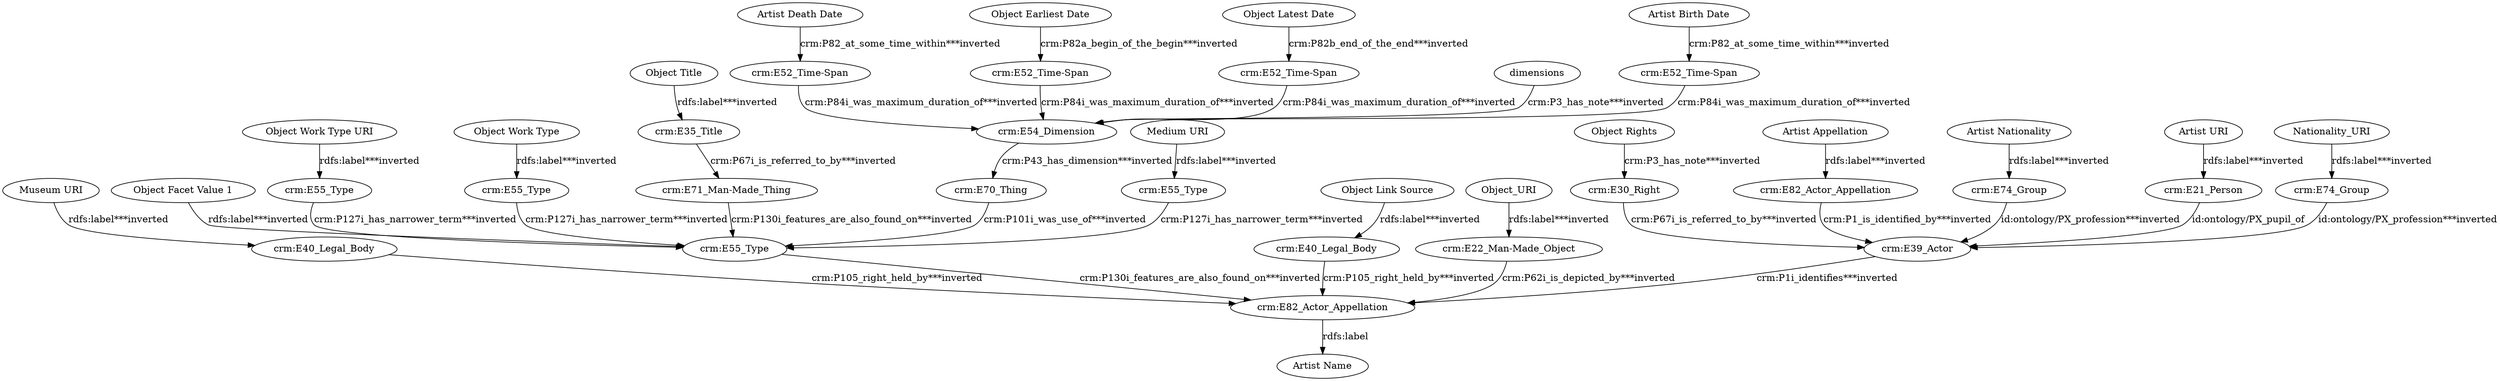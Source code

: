 digraph {
  "Artist Appellation" [type=attribute_name,label="Artist Appellation"]
  "crm:E82_Actor_Appellation1" [type=class_uri,label="crm:E82_Actor_Appellation"]
  "Artist Birth Date" [type=attribute_name,label="Artist Birth Date"]
  "crm:E52_Time-Span1" [type=class_uri,label="crm:E52_Time-Span"]
  "Artist Death Date" [type=attribute_name,label="Artist Death Date"]
  "crm:E52_Time-Span2" [type=class_uri,label="crm:E52_Time-Span"]
  "Artist Nationality" [type=attribute_name,label="Artist Nationality"]
  "crm:E74_Group2" [type=class_uri,label="crm:E74_Group"]
  "Artist URI" [type=attribute_name,label="Artist URI"]
  "crm:E21_Person1" [type=class_uri,label="crm:E21_Person"]
  "Medium URI" [type=attribute_name,label="Medium URI"]
  "crm:E55_Type3" [type=class_uri,label="crm:E55_Type"]
  "Museum URI" [type=attribute_name,label="Museum URI"]
  "crm:E40_Legal_Body1" [type=class_uri,label="crm:E40_Legal_Body"]
  Nationality_URI [type=attribute_name,label=Nationality_URI]
  "crm:E74_Group1" [type=class_uri,label="crm:E74_Group"]
  "Object Earliest Date" [type=attribute_name,label="Object Earliest Date"]
  "crm:E52_Time-Span3" [type=class_uri,label="crm:E52_Time-Span"]
  "Object Facet Value 1" [type=attribute_name,label="Object Facet Value 1"]
  "crm:E55_Type4" [type=class_uri,label="crm:E55_Type"]
  "Object Latest Date" [type=attribute_name,label="Object Latest Date"]
  "crm:E52_Time-Span4" [type=class_uri,label="crm:E52_Time-Span"]
  "Object Link Source" [type=attribute_name,label="Object Link Source"]
  "crm:E40_Legal_Body2" [type=class_uri,label="crm:E40_Legal_Body"]
  "Object Rights" [type=attribute_name,label="Object Rights"]
  "crm:E30_Right1" [type=class_uri,label="crm:E30_Right"]
  "Object Title" [type=attribute_name,label="Object Title"]
  "crm:E35_Title1" [type=class_uri,label="crm:E35_Title"]
  "Object Work Type URI" [type=attribute_name,label="Object Work Type URI"]
  "crm:E55_Type1" [type=class_uri,label="crm:E55_Type"]
  "Object Work Type" [type=attribute_name,label="Object Work Type"]
  "crm:E55_Type2" [type=class_uri,label="crm:E55_Type"]
  Object_URI [type=attribute_name,label=Object_URI]
  "crm:E22_Man-Made_Object1" [type=class_uri,label="crm:E22_Man-Made_Object"]
  "crm:E39_Actor" [type=class_uri,label="crm:E39_Actor"]
  "crm:E82_Actor_Appellation2" [type=class_uri,label="crm:E82_Actor_Appellation"]
  "crm:E71_Man-Made_Thing" [type=class_uri,label="crm:E71_Man-Made_Thing"]
  "crm:E54_Dimension1" [type=class_uri,label="crm:E54_Dimension"]
  "crm:E70_Thing" [type=class_uri,label="crm:E70_Thing"]
  "Artist Name" [type=attribute_name,label="Artist Name"]
  dimensions [type=attribute_name,label=dimensions]
  "Artist Appellation" -> "crm:E82_Actor_Appellation1" [type=st_property_uri,label="rdfs:label***inverted"]
  "Artist Birth Date" -> "crm:E52_Time-Span1" [type=st_property_uri,label="crm:P82_at_some_time_within***inverted"]
  "Artist Death Date" -> "crm:E52_Time-Span2" [type=st_property_uri,label="crm:P82_at_some_time_within***inverted"]
  "Artist Nationality" -> "crm:E74_Group2" [type=st_property_uri,label="rdfs:label***inverted"]
  "Artist URI" -> "crm:E21_Person1" [type=st_property_uri,label="rdfs:label***inverted"]
  "Medium URI" -> "crm:E55_Type3" [type=st_property_uri,label="rdfs:label***inverted"]
  "Museum URI" -> "crm:E40_Legal_Body1" [type=st_property_uri,label="rdfs:label***inverted"]
  Nationality_URI -> "crm:E74_Group1" [type=st_property_uri,label="rdfs:label***inverted"]
  "Object Earliest Date" -> "crm:E52_Time-Span3" [type=st_property_uri,label="crm:P82a_begin_of_the_begin***inverted"]
  "Object Facet Value 1" -> "crm:E55_Type4" [type=st_property_uri,label="rdfs:label***inverted"]
  "Object Latest Date" -> "crm:E52_Time-Span4" [type=st_property_uri,label="crm:P82b_end_of_the_end***inverted"]
  "Object Link Source" -> "crm:E40_Legal_Body2" [type=st_property_uri,label="rdfs:label***inverted"]
  "Object Rights" -> "crm:E30_Right1" [type=st_property_uri,label="crm:P3_has_note***inverted"]
  "Object Title" -> "crm:E35_Title1" [type=st_property_uri,label="rdfs:label***inverted"]
  "Object Work Type URI" -> "crm:E55_Type1" [type=st_property_uri,label="rdfs:label***inverted"]
  "Object Work Type" -> "crm:E55_Type2" [type=st_property_uri,label="rdfs:label***inverted"]
  Object_URI -> "crm:E22_Man-Made_Object1" [type=st_property_uri,label="rdfs:label***inverted"]
  "crm:E21_Person1" -> "crm:E39_Actor" [label="id:ontology/PX_pupil_of",type=direct_property_uri]
  "crm:E22_Man-Made_Object1" -> "crm:E82_Actor_Appellation2" [type=inherited,label="crm:P62i_is_depicted_by***inverted"]
  "crm:E30_Right1" -> "crm:E39_Actor" [type=inherited,label="crm:P67i_is_referred_to_by***inverted"]
  "crm:E35_Title1" -> "crm:E71_Man-Made_Thing" [type=inherited,label="crm:P67i_is_referred_to_by***inverted"]
  "crm:E39_Actor" -> "crm:E82_Actor_Appellation2" [type=inherited,label="crm:P1i_identifies***inverted"]
  "crm:E40_Legal_Body1" -> "crm:E82_Actor_Appellation2" [type=inherited,label="crm:P105_right_held_by***inverted"]
  "crm:E40_Legal_Body2" -> "crm:E82_Actor_Appellation2" [type=inherited,label="crm:P105_right_held_by***inverted"]
  "crm:E52_Time-Span1" -> "crm:E54_Dimension1" [type=direct_property_uri,label="crm:P84i_was_maximum_duration_of***inverted"]
  "crm:E52_Time-Span2" -> "crm:E54_Dimension1" [type=direct_property_uri,label="crm:P84i_was_maximum_duration_of***inverted"]
  "crm:E52_Time-Span3" -> "crm:E54_Dimension1" [type=direct_property_uri,label="crm:P84i_was_maximum_duration_of***inverted"]
  "crm:E52_Time-Span4" -> "crm:E54_Dimension1" [type=direct_property_uri,label="crm:P84i_was_maximum_duration_of***inverted"]
  "crm:E54_Dimension1" -> "crm:E70_Thing" [type=direct_property_uri,label="crm:P43_has_dimension***inverted"]
  "crm:E55_Type1" -> "crm:E55_Type4" [type=direct_property_uri,label="crm:P127i_has_narrower_term***inverted"]
  "crm:E55_Type2" -> "crm:E55_Type4" [type=direct_property_uri,label="crm:P127i_has_narrower_term***inverted"]
  "crm:E55_Type3" -> "crm:E55_Type4" [type=direct_property_uri,label="crm:P127i_has_narrower_term***inverted"]
  "crm:E55_Type4" -> "crm:E82_Actor_Appellation2" [type=inherited,label="crm:P130i_features_are_also_found_on***inverted"]
  "crm:E70_Thing" -> "crm:E55_Type4" [type=direct_property_uri,label="crm:P101i_was_use_of***inverted"]
  "crm:E71_Man-Made_Thing" -> "crm:E55_Type4" [type=inherited,label="crm:P130i_features_are_also_found_on***inverted"]
  "crm:E74_Group1" -> "crm:E39_Actor" [type=direct_property_uri,label="id:ontology/PX_profession***inverted"]
  "crm:E74_Group2" -> "crm:E39_Actor" [type=direct_property_uri,label="id:ontology/PX_profession***inverted"]
  "crm:E82_Actor_Appellation1" -> "crm:E39_Actor" [type=inherited,label="crm:P1_is_identified_by***inverted"]
  "crm:E82_Actor_Appellation2" -> "Artist Name" [label="rdfs:label",type=st_property_uri]
  dimensions -> "crm:E54_Dimension1" [type=st_property_uri,label="crm:P3_has_note***inverted"]
}
